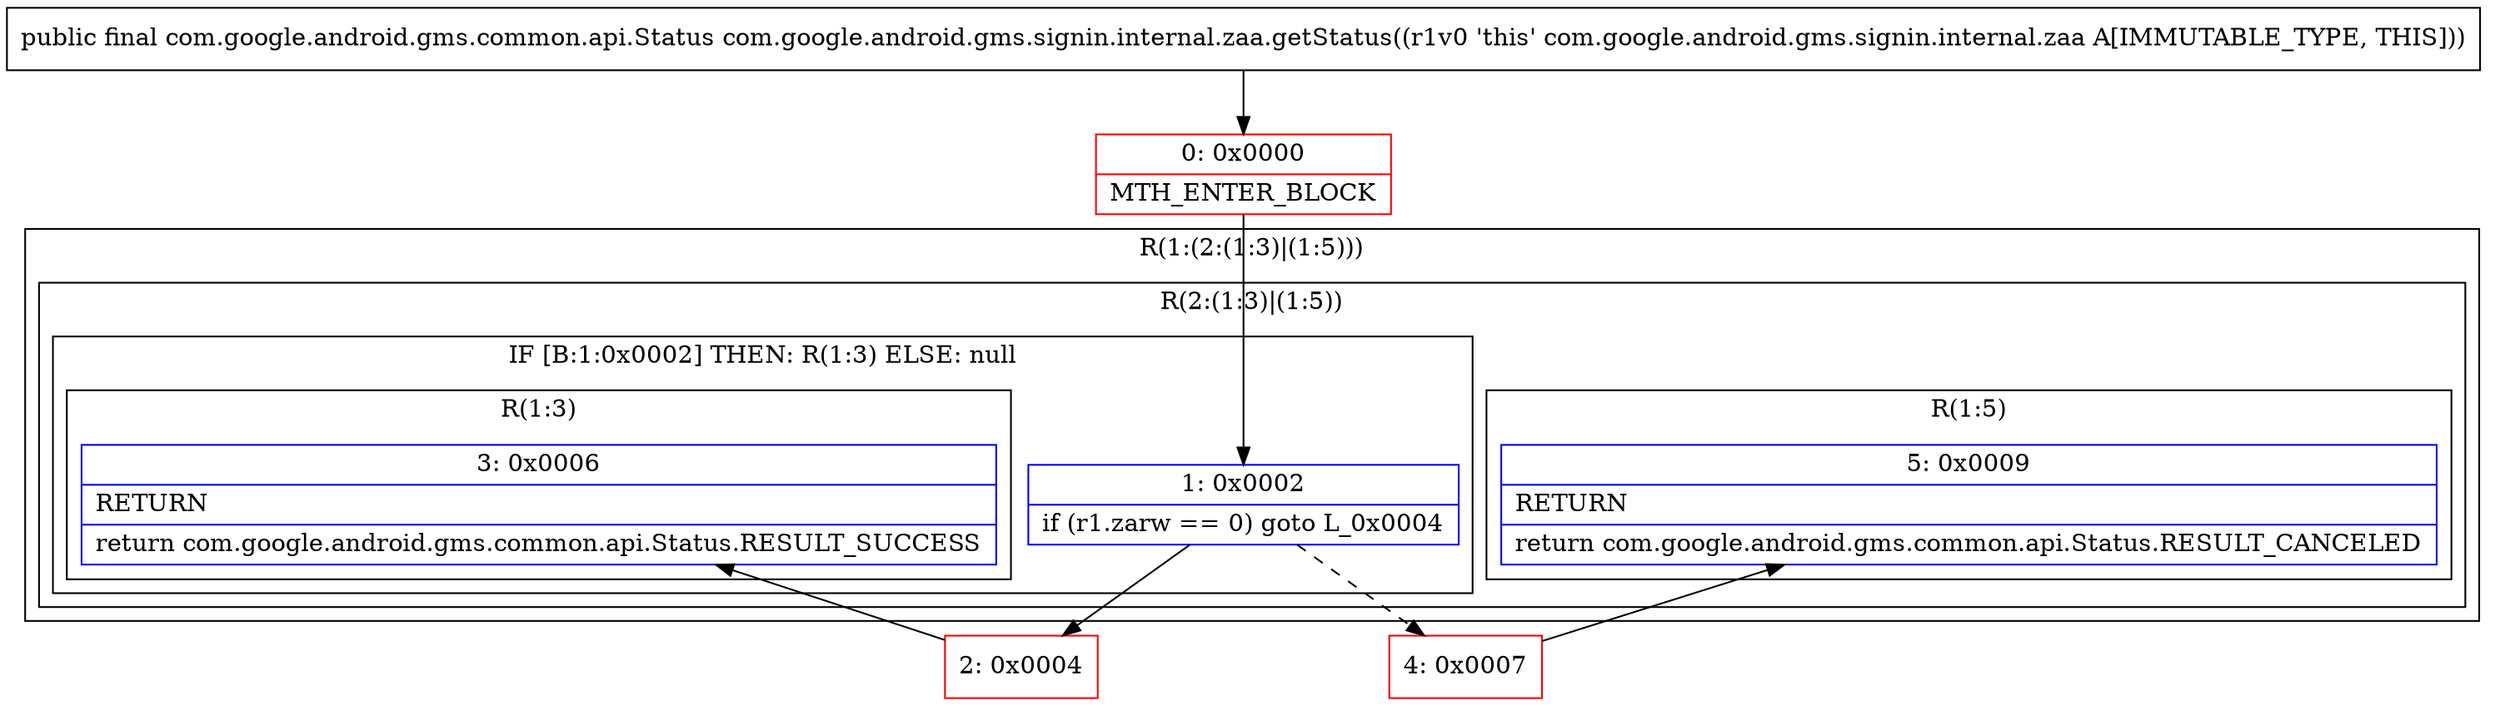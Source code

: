 digraph "CFG forcom.google.android.gms.signin.internal.zaa.getStatus()Lcom\/google\/android\/gms\/common\/api\/Status;" {
subgraph cluster_Region_694449273 {
label = "R(1:(2:(1:3)|(1:5)))";
node [shape=record,color=blue];
subgraph cluster_Region_506093061 {
label = "R(2:(1:3)|(1:5))";
node [shape=record,color=blue];
subgraph cluster_IfRegion_1334785119 {
label = "IF [B:1:0x0002] THEN: R(1:3) ELSE: null";
node [shape=record,color=blue];
Node_1 [shape=record,label="{1\:\ 0x0002|if (r1.zarw == 0) goto L_0x0004\l}"];
subgraph cluster_Region_1762885281 {
label = "R(1:3)";
node [shape=record,color=blue];
Node_3 [shape=record,label="{3\:\ 0x0006|RETURN\l|return com.google.android.gms.common.api.Status.RESULT_SUCCESS\l}"];
}
}
subgraph cluster_Region_1667110982 {
label = "R(1:5)";
node [shape=record,color=blue];
Node_5 [shape=record,label="{5\:\ 0x0009|RETURN\l|return com.google.android.gms.common.api.Status.RESULT_CANCELED\l}"];
}
}
}
Node_0 [shape=record,color=red,label="{0\:\ 0x0000|MTH_ENTER_BLOCK\l}"];
Node_2 [shape=record,color=red,label="{2\:\ 0x0004}"];
Node_4 [shape=record,color=red,label="{4\:\ 0x0007}"];
MethodNode[shape=record,label="{public final com.google.android.gms.common.api.Status com.google.android.gms.signin.internal.zaa.getStatus((r1v0 'this' com.google.android.gms.signin.internal.zaa A[IMMUTABLE_TYPE, THIS])) }"];
MethodNode -> Node_0;
Node_1 -> Node_2;
Node_1 -> Node_4[style=dashed];
Node_0 -> Node_1;
Node_2 -> Node_3;
Node_4 -> Node_5;
}

